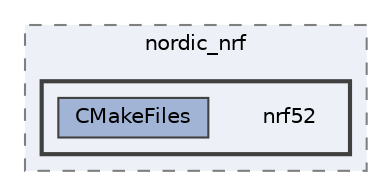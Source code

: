 digraph "build/zephyr/soc/arm/nordic_nrf/nrf52"
{
 // LATEX_PDF_SIZE
  bgcolor="transparent";
  edge [fontname=Helvetica,fontsize=10,labelfontname=Helvetica,labelfontsize=10];
  node [fontname=Helvetica,fontsize=10,shape=box,height=0.2,width=0.4];
  compound=true
  subgraph clusterdir_32935d3dde786a9cacbbbdf279095902 {
    graph [ bgcolor="#edf0f7", pencolor="grey50", label="nordic_nrf", fontname=Helvetica,fontsize=10 style="filled,dashed", URL="dir_32935d3dde786a9cacbbbdf279095902.html",tooltip=""]
  subgraph clusterdir_d49d5d54ebd1951d3a7c2fa72cda044c {
    graph [ bgcolor="#edf0f7", pencolor="grey25", label="", fontname=Helvetica,fontsize=10 style="filled,bold", URL="dir_d49d5d54ebd1951d3a7c2fa72cda044c.html",tooltip=""]
    dir_d49d5d54ebd1951d3a7c2fa72cda044c [shape=plaintext, label="nrf52"];
  dir_69b9aaf807a006da1d6134c41f6b74d4 [label="CMakeFiles", fillcolor="#a2b4d6", color="grey25", style="filled", URL="dir_69b9aaf807a006da1d6134c41f6b74d4.html",tooltip=""];
  }
  }
}
